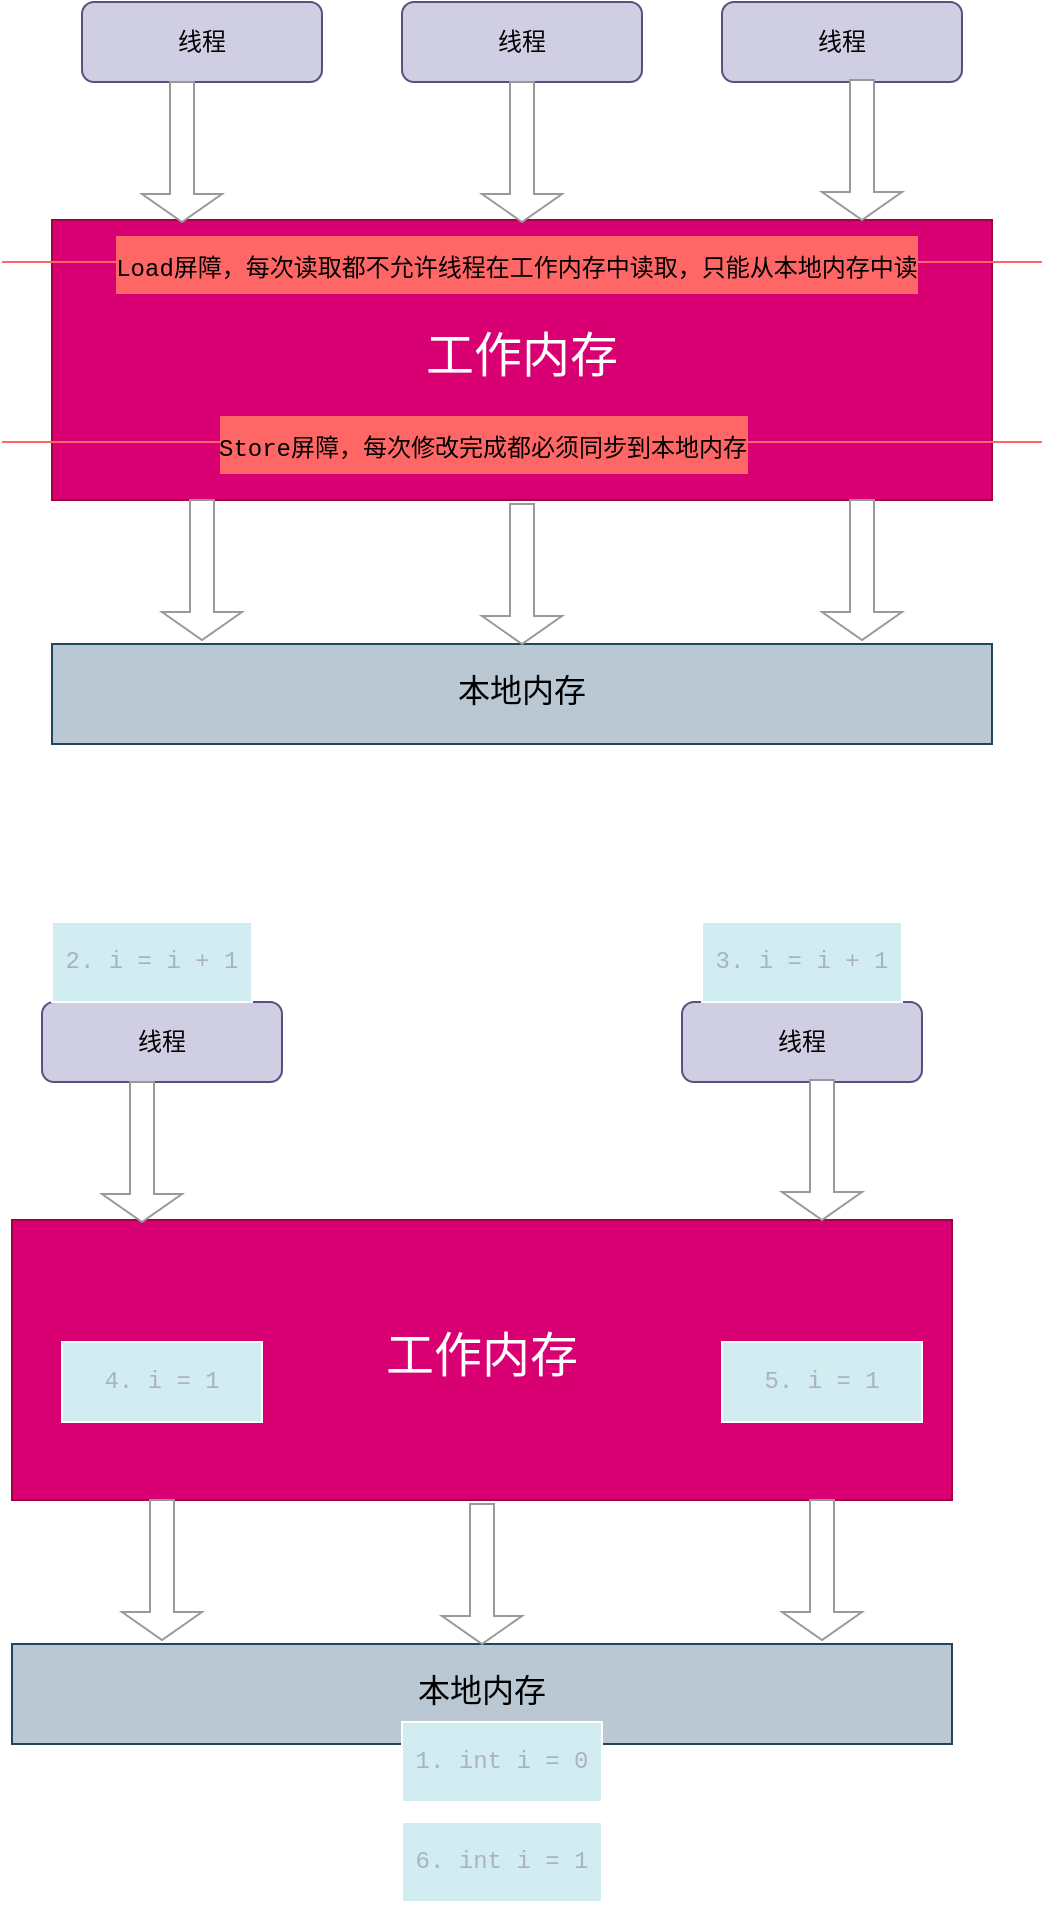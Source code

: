 <mxfile version="16.4.5" type="github">
  <diagram id="VdLjEIyXfi20JrJxK25Y" name="第 1 页">
    <mxGraphModel dx="1650" dy="890" grid="1" gridSize="10" guides="1" tooltips="1" connect="1" arrows="1" fold="1" page="1" pageScale="1" pageWidth="827" pageHeight="1169" math="0" shadow="0">
      <root>
        <mxCell id="0" />
        <mxCell id="1" parent="0" />
        <mxCell id="qOSOveKM96q125M51xoS-1" value="&lt;font face=&quot;Courier New&quot; style=&quot;font-size: 24px&quot;&gt;工作内存&lt;/font&gt;" style="rounded=0;whiteSpace=wrap;html=1;fillColor=#d80073;strokeColor=#A50040;fontColor=#ffffff;" vertex="1" parent="1">
          <mxGeometry x="225" y="249" width="470" height="140" as="geometry" />
        </mxCell>
        <mxCell id="qOSOveKM96q125M51xoS-2" value="&lt;font face=&quot;Courier New&quot;&gt;线程&lt;/font&gt;" style="rounded=1;whiteSpace=wrap;html=1;fillColor=#d0cee2;strokeColor=#56517e;" vertex="1" parent="1">
          <mxGeometry x="240" y="140" width="120" height="40" as="geometry" />
        </mxCell>
        <mxCell id="qOSOveKM96q125M51xoS-3" value="&lt;font face=&quot;Courier New&quot;&gt;线程&lt;/font&gt;" style="rounded=1;whiteSpace=wrap;html=1;fillColor=#d0cee2;strokeColor=#56517e;" vertex="1" parent="1">
          <mxGeometry x="400" y="140" width="120" height="40" as="geometry" />
        </mxCell>
        <mxCell id="qOSOveKM96q125M51xoS-4" value="&lt;font face=&quot;Courier New&quot;&gt;线程&lt;/font&gt;" style="rounded=1;whiteSpace=wrap;html=1;fillColor=#d0cee2;strokeColor=#56517e;" vertex="1" parent="1">
          <mxGeometry x="560" y="140" width="120" height="40" as="geometry" />
        </mxCell>
        <mxCell id="qOSOveKM96q125M51xoS-6" value="&lt;font face=&quot;Courier New&quot; size=&quot;3&quot;&gt;本地内存&lt;/font&gt;" style="rounded=0;whiteSpace=wrap;html=1;fillColor=#bac8d3;strokeColor=#23445d;" vertex="1" parent="1">
          <mxGeometry x="225" y="461" width="470" height="50" as="geometry" />
        </mxCell>
        <mxCell id="qOSOveKM96q125M51xoS-9" value="" style="shape=singleArrow;direction=south;whiteSpace=wrap;html=1;fontFamily=Courier New;fontSize=24;strokeColor=#999999;" vertex="1" parent="1">
          <mxGeometry x="270" y="180" width="40" height="70" as="geometry" />
        </mxCell>
        <mxCell id="qOSOveKM96q125M51xoS-10" value="" style="shape=singleArrow;direction=south;whiteSpace=wrap;html=1;fontFamily=Courier New;fontSize=24;strokeColor=#999999;" vertex="1" parent="1">
          <mxGeometry x="440" y="180" width="40" height="70" as="geometry" />
        </mxCell>
        <mxCell id="qOSOveKM96q125M51xoS-11" value="" style="shape=singleArrow;direction=south;whiteSpace=wrap;html=1;fontFamily=Courier New;fontSize=24;strokeColor=#999999;" vertex="1" parent="1">
          <mxGeometry x="610" y="179" width="40" height="70" as="geometry" />
        </mxCell>
        <mxCell id="qOSOveKM96q125M51xoS-12" value="" style="shape=singleArrow;direction=south;whiteSpace=wrap;html=1;fontFamily=Courier New;fontSize=24;strokeColor=#999999;" vertex="1" parent="1">
          <mxGeometry x="280" y="389" width="40" height="70" as="geometry" />
        </mxCell>
        <mxCell id="qOSOveKM96q125M51xoS-13" value="" style="shape=singleArrow;direction=south;whiteSpace=wrap;html=1;fontFamily=Courier New;fontSize=24;strokeColor=#999999;" vertex="1" parent="1">
          <mxGeometry x="440" y="391" width="40" height="70" as="geometry" />
        </mxCell>
        <mxCell id="qOSOveKM96q125M51xoS-14" value="" style="shape=singleArrow;direction=south;whiteSpace=wrap;html=1;fontFamily=Courier New;fontSize=24;strokeColor=#999999;" vertex="1" parent="1">
          <mxGeometry x="610" y="389" width="40" height="70" as="geometry" />
        </mxCell>
        <mxCell id="qOSOveKM96q125M51xoS-15" value="" style="endArrow=none;html=1;rounded=0;fontFamily=Courier New;fontSize=24;strokeColor=#FF6666;" edge="1" parent="1">
          <mxGeometry width="50" height="50" relative="1" as="geometry">
            <mxPoint x="200" y="270" as="sourcePoint" />
            <mxPoint x="720" y="270" as="targetPoint" />
          </mxGeometry>
        </mxCell>
        <mxCell id="qOSOveKM96q125M51xoS-17" value="&lt;font style=&quot;font-size: 12px&quot;&gt;Load屏障，每次读取都不允许线程在工作内存中读取，只能从本地内存中读&lt;/font&gt;" style="edgeLabel;html=1;align=center;verticalAlign=middle;resizable=0;points=[];fontSize=24;fontFamily=Courier New;labelBackgroundColor=#FF6666;" vertex="1" connectable="0" parent="qOSOveKM96q125M51xoS-15">
          <mxGeometry x="-0.076" y="-1" relative="1" as="geometry">
            <mxPoint x="17" as="offset" />
          </mxGeometry>
        </mxCell>
        <mxCell id="qOSOveKM96q125M51xoS-19" value="" style="endArrow=none;html=1;rounded=0;fontFamily=Courier New;fontSize=24;strokeColor=#FF6666;" edge="1" parent="1">
          <mxGeometry width="50" height="50" relative="1" as="geometry">
            <mxPoint x="200" y="360" as="sourcePoint" />
            <mxPoint x="720" y="360" as="targetPoint" />
          </mxGeometry>
        </mxCell>
        <mxCell id="qOSOveKM96q125M51xoS-20" value="&lt;font style=&quot;font-size: 12px&quot;&gt;Store屏障，每次修改完成都必须同步到本地内存&lt;/font&gt;" style="edgeLabel;html=1;align=center;verticalAlign=middle;resizable=0;points=[];fontSize=24;fontFamily=Courier New;labelBackgroundColor=#FF6666;" vertex="1" connectable="0" parent="qOSOveKM96q125M51xoS-19">
          <mxGeometry x="-0.076" y="-1" relative="1" as="geometry">
            <mxPoint as="offset" />
          </mxGeometry>
        </mxCell>
        <mxCell id="qOSOveKM96q125M51xoS-21" value="&lt;font face=&quot;Courier New&quot; style=&quot;font-size: 24px&quot;&gt;工作内存&lt;/font&gt;" style="rounded=0;whiteSpace=wrap;html=1;fillColor=#d80073;strokeColor=#A50040;fontColor=#ffffff;" vertex="1" parent="1">
          <mxGeometry x="205" y="749" width="470" height="140" as="geometry" />
        </mxCell>
        <mxCell id="qOSOveKM96q125M51xoS-22" value="&lt;font face=&quot;Courier New&quot;&gt;线程&lt;/font&gt;" style="rounded=1;whiteSpace=wrap;html=1;fillColor=#d0cee2;strokeColor=#56517e;" vertex="1" parent="1">
          <mxGeometry x="220" y="640" width="120" height="40" as="geometry" />
        </mxCell>
        <mxCell id="qOSOveKM96q125M51xoS-24" value="&lt;font face=&quot;Courier New&quot;&gt;线程&lt;/font&gt;" style="rounded=1;whiteSpace=wrap;html=1;fillColor=#d0cee2;strokeColor=#56517e;" vertex="1" parent="1">
          <mxGeometry x="540" y="640" width="120" height="40" as="geometry" />
        </mxCell>
        <mxCell id="qOSOveKM96q125M51xoS-25" value="&lt;font face=&quot;Courier New&quot; size=&quot;3&quot;&gt;本地内存&lt;/font&gt;" style="rounded=0;whiteSpace=wrap;html=1;fillColor=#bac8d3;strokeColor=#23445d;" vertex="1" parent="1">
          <mxGeometry x="205" y="961" width="470" height="50" as="geometry" />
        </mxCell>
        <mxCell id="qOSOveKM96q125M51xoS-26" value="" style="shape=singleArrow;direction=south;whiteSpace=wrap;html=1;fontFamily=Courier New;fontSize=24;strokeColor=#999999;" vertex="1" parent="1">
          <mxGeometry x="250" y="680" width="40" height="70" as="geometry" />
        </mxCell>
        <mxCell id="qOSOveKM96q125M51xoS-28" value="" style="shape=singleArrow;direction=south;whiteSpace=wrap;html=1;fontFamily=Courier New;fontSize=24;strokeColor=#999999;" vertex="1" parent="1">
          <mxGeometry x="590" y="679" width="40" height="70" as="geometry" />
        </mxCell>
        <mxCell id="qOSOveKM96q125M51xoS-29" value="" style="shape=singleArrow;direction=south;whiteSpace=wrap;html=1;fontFamily=Courier New;fontSize=24;strokeColor=#999999;" vertex="1" parent="1">
          <mxGeometry x="260" y="889" width="40" height="70" as="geometry" />
        </mxCell>
        <mxCell id="qOSOveKM96q125M51xoS-30" value="" style="shape=singleArrow;direction=south;whiteSpace=wrap;html=1;fontFamily=Courier New;fontSize=24;strokeColor=#999999;" vertex="1" parent="1">
          <mxGeometry x="420" y="891" width="40" height="70" as="geometry" />
        </mxCell>
        <mxCell id="qOSOveKM96q125M51xoS-31" value="" style="shape=singleArrow;direction=south;whiteSpace=wrap;html=1;fontFamily=Courier New;fontSize=24;strokeColor=#999999;" vertex="1" parent="1">
          <mxGeometry x="590" y="889" width="40" height="70" as="geometry" />
        </mxCell>
        <mxCell id="qOSOveKM96q125M51xoS-47" value="&lt;font color=&quot;#abb2bf&quot;&gt;1. int i = 0&lt;/font&gt;" style="rounded=0;whiteSpace=wrap;html=1;labelBackgroundColor=#D1EDF1;fontFamily=Courier New;fontSize=12;fontColor=#FFFFFF;strokeColor=#FFFFFF;fillColor=#D1EDF1;" vertex="1" parent="1">
          <mxGeometry x="400" y="1000" width="100" height="40" as="geometry" />
        </mxCell>
        <mxCell id="qOSOveKM96q125M51xoS-48" value="&lt;font color=&quot;#abb2bf&quot;&gt;2. i = i + 1&lt;/font&gt;" style="rounded=0;whiteSpace=wrap;html=1;labelBackgroundColor=#D1EDF1;fontFamily=Courier New;fontSize=12;fontColor=#FFFFFF;strokeColor=#FFFFFF;fillColor=#D1EDF1;" vertex="1" parent="1">
          <mxGeometry x="225" y="600" width="100" height="40" as="geometry" />
        </mxCell>
        <mxCell id="qOSOveKM96q125M51xoS-49" value="&lt;font color=&quot;#abb2bf&quot;&gt;3. i = i + 1&lt;/font&gt;" style="rounded=0;whiteSpace=wrap;html=1;labelBackgroundColor=#D1EDF1;fontFamily=Courier New;fontSize=12;fontColor=#FFFFFF;strokeColor=#FFFFFF;fillColor=#D1EDF1;" vertex="1" parent="1">
          <mxGeometry x="550" y="600" width="100" height="40" as="geometry" />
        </mxCell>
        <mxCell id="qOSOveKM96q125M51xoS-50" value="&lt;font color=&quot;#abb2bf&quot;&gt;4. i = 1&lt;/font&gt;" style="rounded=0;whiteSpace=wrap;html=1;labelBackgroundColor=#D1EDF1;fontFamily=Courier New;fontSize=12;fontColor=#FFFFFF;strokeColor=#FFFFFF;fillColor=#D1EDF1;" vertex="1" parent="1">
          <mxGeometry x="230" y="810" width="100" height="40" as="geometry" />
        </mxCell>
        <mxCell id="qOSOveKM96q125M51xoS-51" value="&lt;font color=&quot;#abb2bf&quot;&gt;5. i = 1&lt;/font&gt;" style="rounded=0;whiteSpace=wrap;html=1;labelBackgroundColor=#D1EDF1;fontFamily=Courier New;fontSize=12;fontColor=#FFFFFF;strokeColor=#FFFFFF;fillColor=#D1EDF1;" vertex="1" parent="1">
          <mxGeometry x="560" y="810" width="100" height="40" as="geometry" />
        </mxCell>
        <mxCell id="qOSOveKM96q125M51xoS-52" value="&lt;font color=&quot;#abb2bf&quot;&gt;6. int i = 1&lt;/font&gt;" style="rounded=0;whiteSpace=wrap;html=1;labelBackgroundColor=#D1EDF1;fontFamily=Courier New;fontSize=12;fontColor=#FFFFFF;strokeColor=#FFFFFF;fillColor=#D1EDF1;" vertex="1" parent="1">
          <mxGeometry x="400" y="1050" width="100" height="40" as="geometry" />
        </mxCell>
      </root>
    </mxGraphModel>
  </diagram>
</mxfile>
